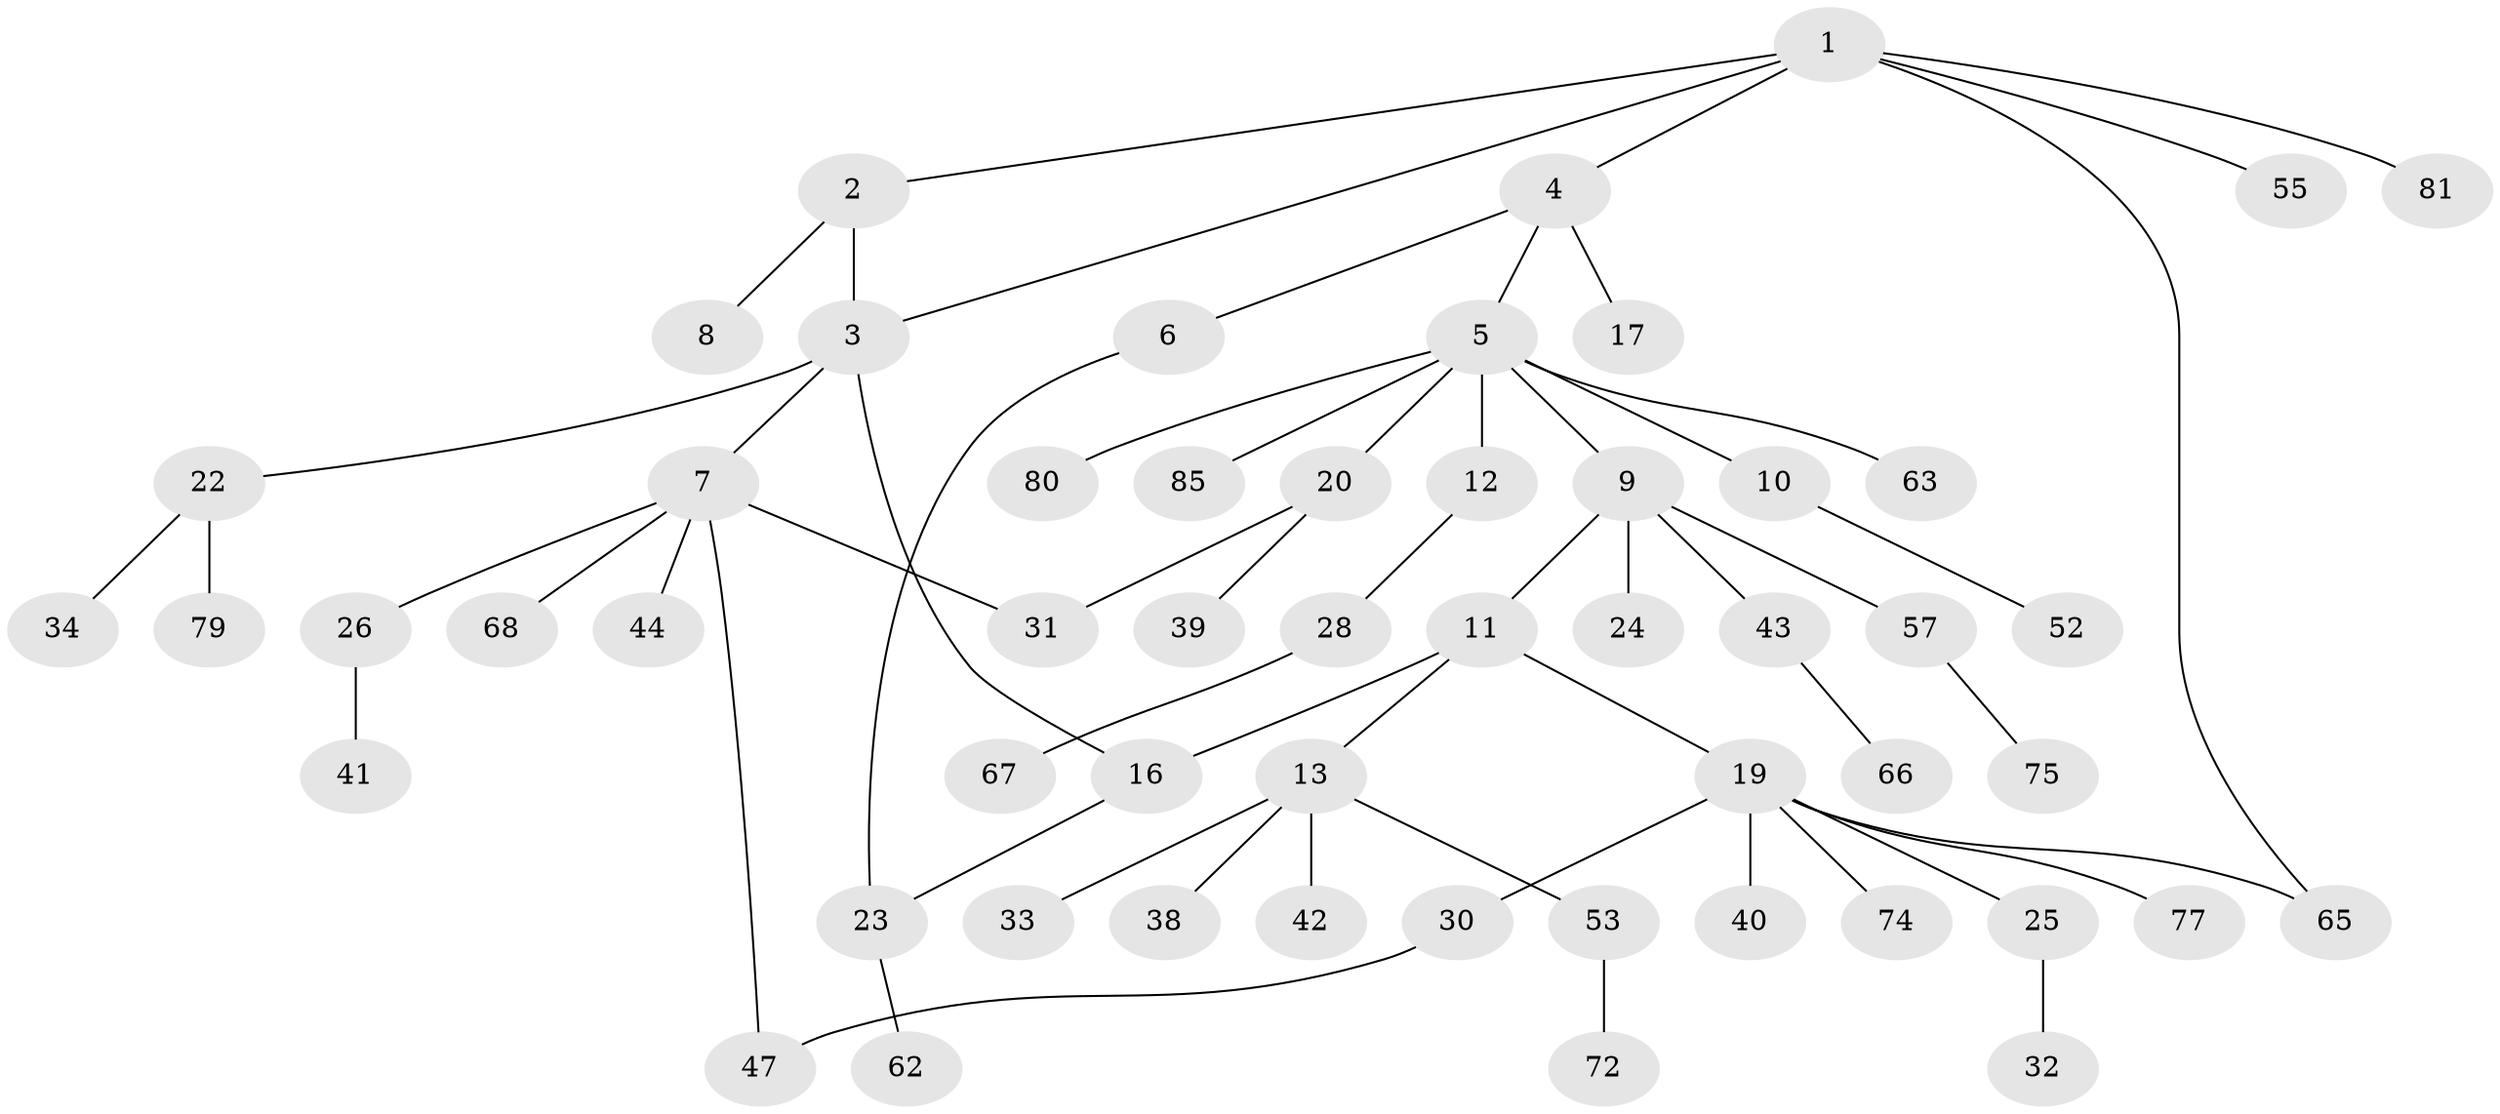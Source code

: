 // original degree distribution, {4: 0.046511627906976744, 3: 0.13953488372093023, 5: 0.03488372093023256, 8: 0.011627906976744186, 7: 0.023255813953488372, 2: 0.3372093023255814, 1: 0.4069767441860465}
// Generated by graph-tools (version 1.1) at 2025/10/02/27/25 16:10:51]
// undirected, 54 vertices, 59 edges
graph export_dot {
graph [start="1"]
  node [color=gray90,style=filled];
  1 [super="+15"];
  2 [super="+48"];
  3 [super="+21"];
  4 [super="+29"];
  5 [super="+73"];
  6 [super="+61"];
  7 [super="+60"];
  8 [super="+45"];
  9;
  10 [super="+18"];
  11 [super="+14"];
  12;
  13 [super="+27"];
  16 [super="+35"];
  17 [super="+86"];
  19 [super="+49"];
  20 [super="+59"];
  22;
  23 [super="+58"];
  24;
  25 [super="+51"];
  26 [super="+37"];
  28 [super="+56"];
  30 [super="+78"];
  31;
  32;
  33 [super="+50"];
  34 [super="+36"];
  38;
  39;
  40;
  41;
  42;
  43 [super="+84"];
  44 [super="+46"];
  47 [super="+70"];
  52 [super="+54"];
  53 [super="+69"];
  55 [super="+76"];
  57 [super="+71"];
  62;
  63 [super="+64"];
  65 [super="+82"];
  66 [super="+83"];
  67;
  68;
  72;
  74;
  75;
  77;
  79;
  80;
  81;
  85;
  1 -- 2;
  1 -- 3;
  1 -- 4;
  1 -- 65;
  1 -- 81;
  1 -- 55;
  2 -- 8;
  2 -- 3;
  3 -- 7;
  3 -- 22;
  3 -- 16;
  4 -- 5;
  4 -- 6;
  4 -- 17;
  5 -- 9;
  5 -- 10;
  5 -- 12;
  5 -- 20;
  5 -- 63;
  5 -- 85;
  5 -- 80;
  6 -- 23;
  7 -- 26;
  7 -- 31;
  7 -- 44;
  7 -- 47;
  7 -- 68;
  9 -- 11;
  9 -- 24;
  9 -- 43;
  9 -- 57;
  10 -- 52;
  11 -- 13;
  11 -- 16;
  11 -- 19;
  12 -- 28;
  13 -- 33;
  13 -- 42;
  13 -- 53;
  13 -- 38;
  16 -- 23;
  19 -- 25;
  19 -- 30;
  19 -- 40;
  19 -- 65;
  19 -- 74;
  19 -- 77;
  20 -- 39;
  20 -- 31;
  22 -- 34;
  22 -- 79;
  23 -- 62;
  25 -- 32;
  26 -- 41;
  28 -- 67;
  30 -- 47;
  43 -- 66;
  53 -- 72;
  57 -- 75;
}
